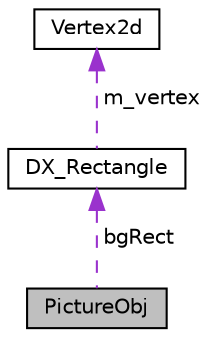 digraph "PictureObj"
{
 // LATEX_PDF_SIZE
  edge [fontname="Helvetica",fontsize="10",labelfontname="Helvetica",labelfontsize="10"];
  node [fontname="Helvetica",fontsize="10",shape=record];
  Node1 [label="PictureObj",height=0.2,width=0.4,color="black", fillcolor="grey75", style="filled", fontcolor="black",tooltip="the illustration of PictureObj class"];
  Node2 -> Node1 [dir="back",color="darkorchid3",fontsize="10",style="dashed",label=" bgRect" ,fontname="Helvetica"];
  Node2 [label="DX_Rectangle",height=0.2,width=0.4,color="black", fillcolor="white", style="filled",URL="$class_d_x___rectangle.html",tooltip=" "];
  Node3 -> Node2 [dir="back",color="darkorchid3",fontsize="10",style="dashed",label=" m_vertex" ,fontname="Helvetica"];
  Node3 [label="Vertex2d",height=0.2,width=0.4,color="black", fillcolor="white", style="filled",URL="$struct_vertex2d.html",tooltip="The struct of the 2d vertex."];
}

